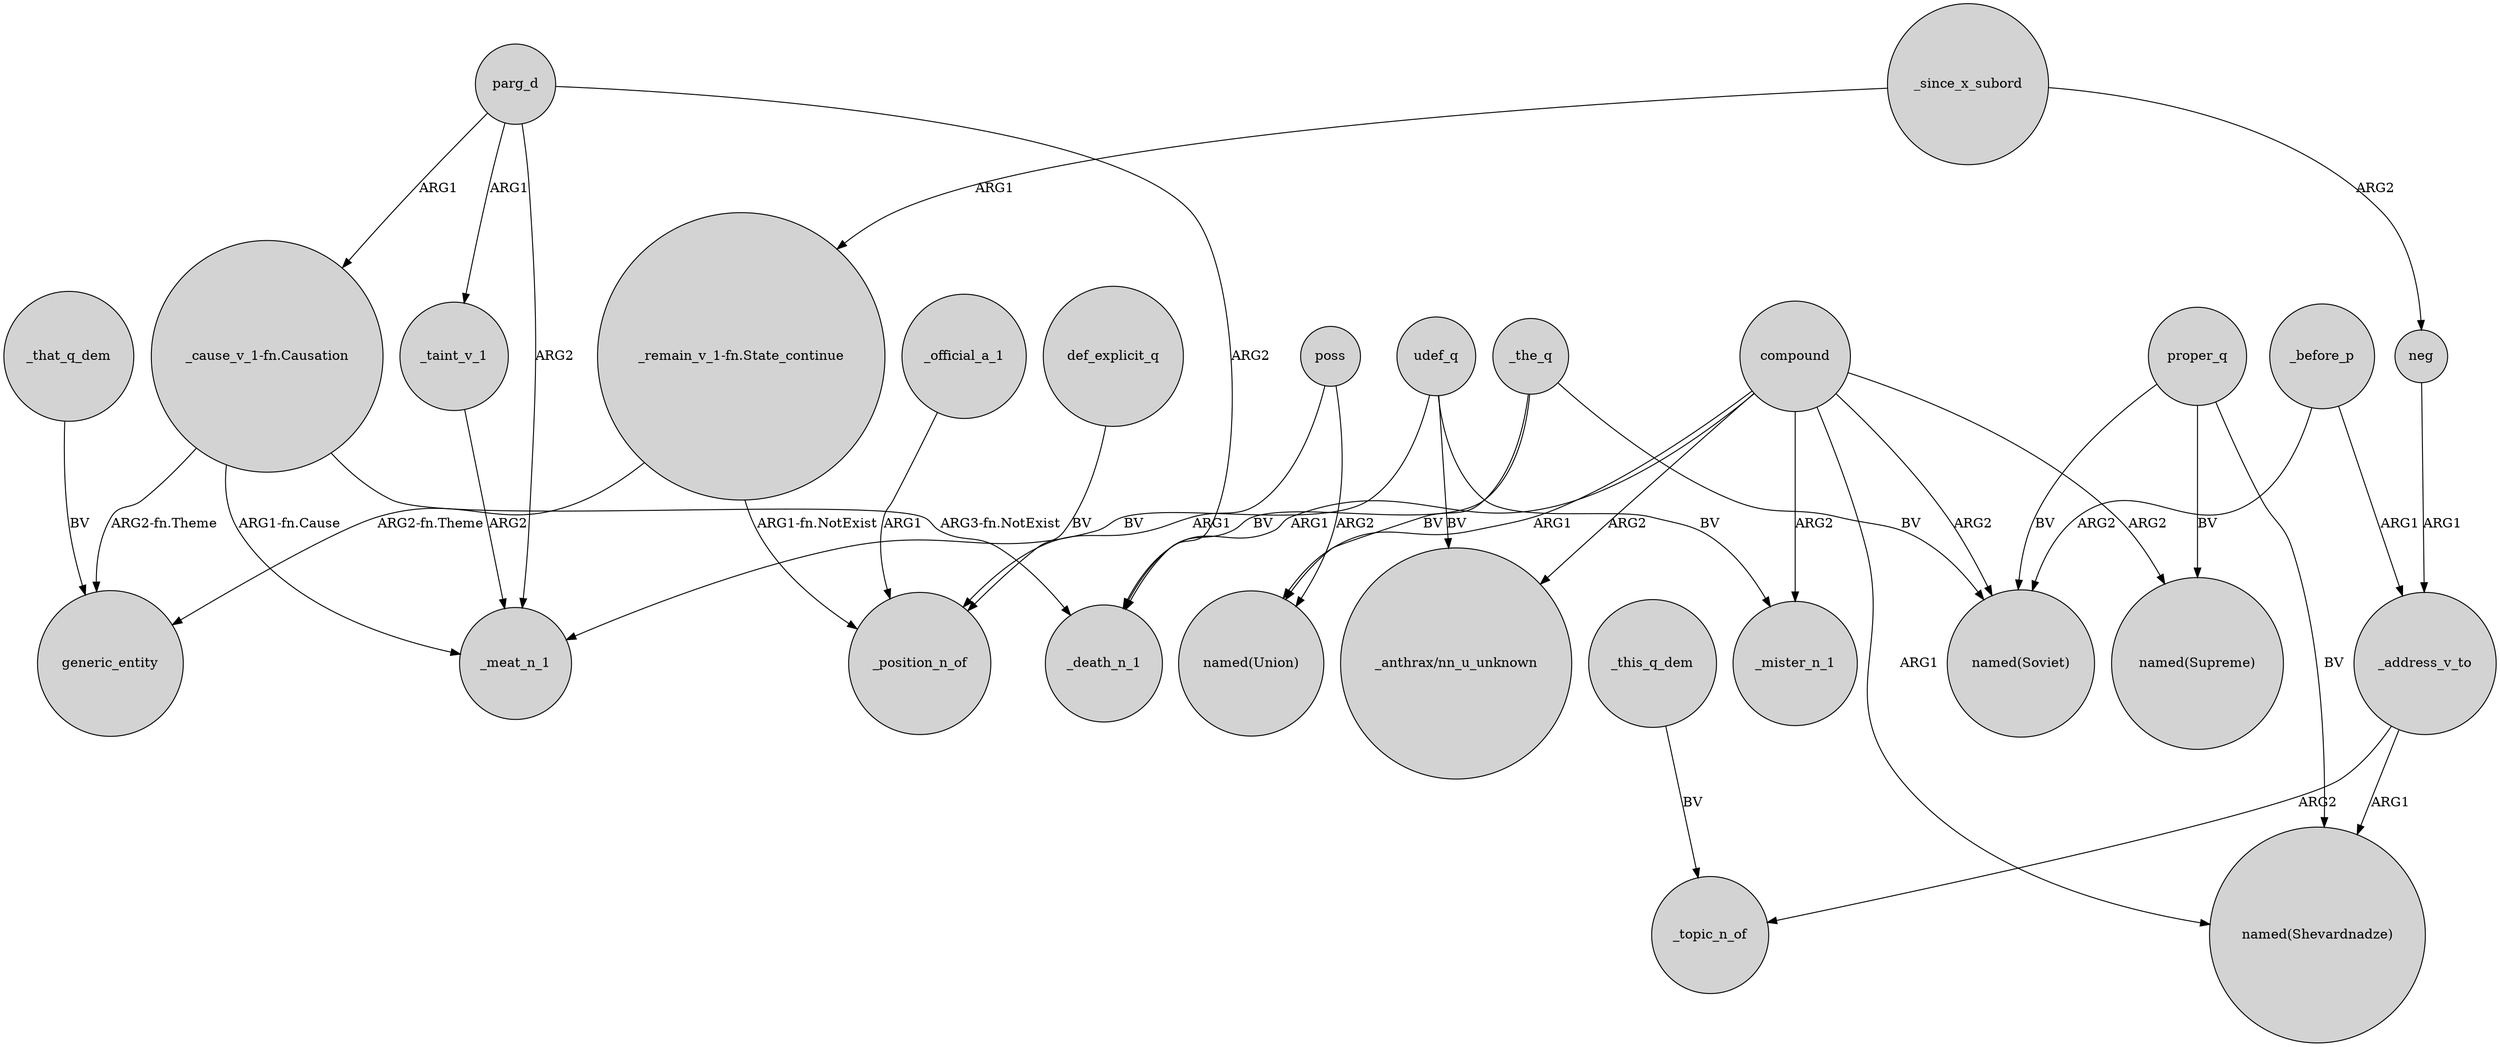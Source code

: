 digraph {
	node [shape=circle style=filled]
	_official_a_1 -> _position_n_of [label=ARG1]
	parg_d -> _meat_n_1 [label=ARG2]
	_that_q_dem -> generic_entity [label=BV]
	"_cause_v_1-fn.Causation" -> _death_n_1 [label="ARG3-fn.NotExist"]
	_since_x_subord -> "_remain_v_1-fn.State_continue" [label=ARG1]
	compound -> _mister_n_1 [label=ARG2]
	_address_v_to -> "named(Shevardnadze)" [label=ARG1]
	udef_q -> _mister_n_1 [label=BV]
	parg_d -> _death_n_1 [label=ARG2]
	compound -> "named(Shevardnadze)" [label=ARG1]
	_address_v_to -> _topic_n_of [label=ARG2]
	neg -> _address_v_to [label=ARG1]
	poss -> "named(Union)" [label=ARG2]
	_since_x_subord -> neg [label=ARG2]
	"_remain_v_1-fn.State_continue" -> _position_n_of [label="ARG1-fn.NotExist"]
	compound -> _death_n_1 [label=ARG1]
	proper_q -> "named(Soviet)" [label=BV]
	def_explicit_q -> _position_n_of [label=BV]
	_the_q -> "named(Union)" [label=BV]
	compound -> "_anthrax/nn_u_unknown" [label=ARG2]
	_before_p -> "named(Soviet)" [label=ARG2]
	parg_d -> _taint_v_1 [label=ARG1]
	compound -> "named(Supreme)" [label=ARG2]
	compound -> "named(Union)" [label=ARG1]
	parg_d -> "_cause_v_1-fn.Causation" [label=ARG1]
	"_remain_v_1-fn.State_continue" -> generic_entity [label="ARG2-fn.Theme"]
	"_cause_v_1-fn.Causation" -> _meat_n_1 [label="ARG1-fn.Cause"]
	"_cause_v_1-fn.Causation" -> generic_entity [label="ARG2-fn.Theme"]
	proper_q -> "named(Supreme)" [label=BV]
	compound -> "named(Soviet)" [label=ARG2]
	_the_q -> "named(Soviet)" [label=BV]
	_this_q_dem -> _topic_n_of [label=BV]
	poss -> _position_n_of [label=ARG1]
	_taint_v_1 -> _meat_n_1 [label=ARG2]
	udef_q -> "_anthrax/nn_u_unknown" [label=BV]
	udef_q -> _meat_n_1 [label=BV]
	proper_q -> "named(Shevardnadze)" [label=BV]
	_the_q -> _death_n_1 [label=BV]
	_before_p -> _address_v_to [label=ARG1]
}

